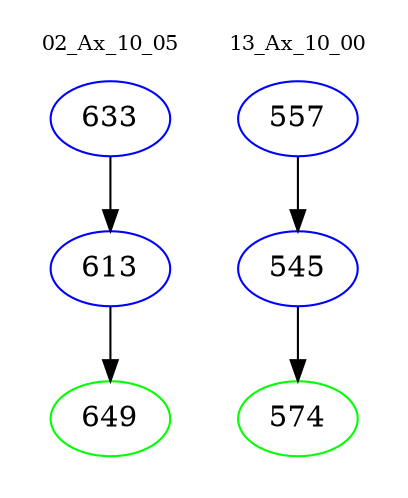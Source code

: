 digraph{
subgraph cluster_0 {
color = white
label = "02_Ax_10_05";
fontsize=10;
T0_633 [label="633", color="blue"]
T0_633 -> T0_613 [color="black"]
T0_613 [label="613", color="blue"]
T0_613 -> T0_649 [color="black"]
T0_649 [label="649", color="green"]
}
subgraph cluster_1 {
color = white
label = "13_Ax_10_00";
fontsize=10;
T1_557 [label="557", color="blue"]
T1_557 -> T1_545 [color="black"]
T1_545 [label="545", color="blue"]
T1_545 -> T1_574 [color="black"]
T1_574 [label="574", color="green"]
}
}
